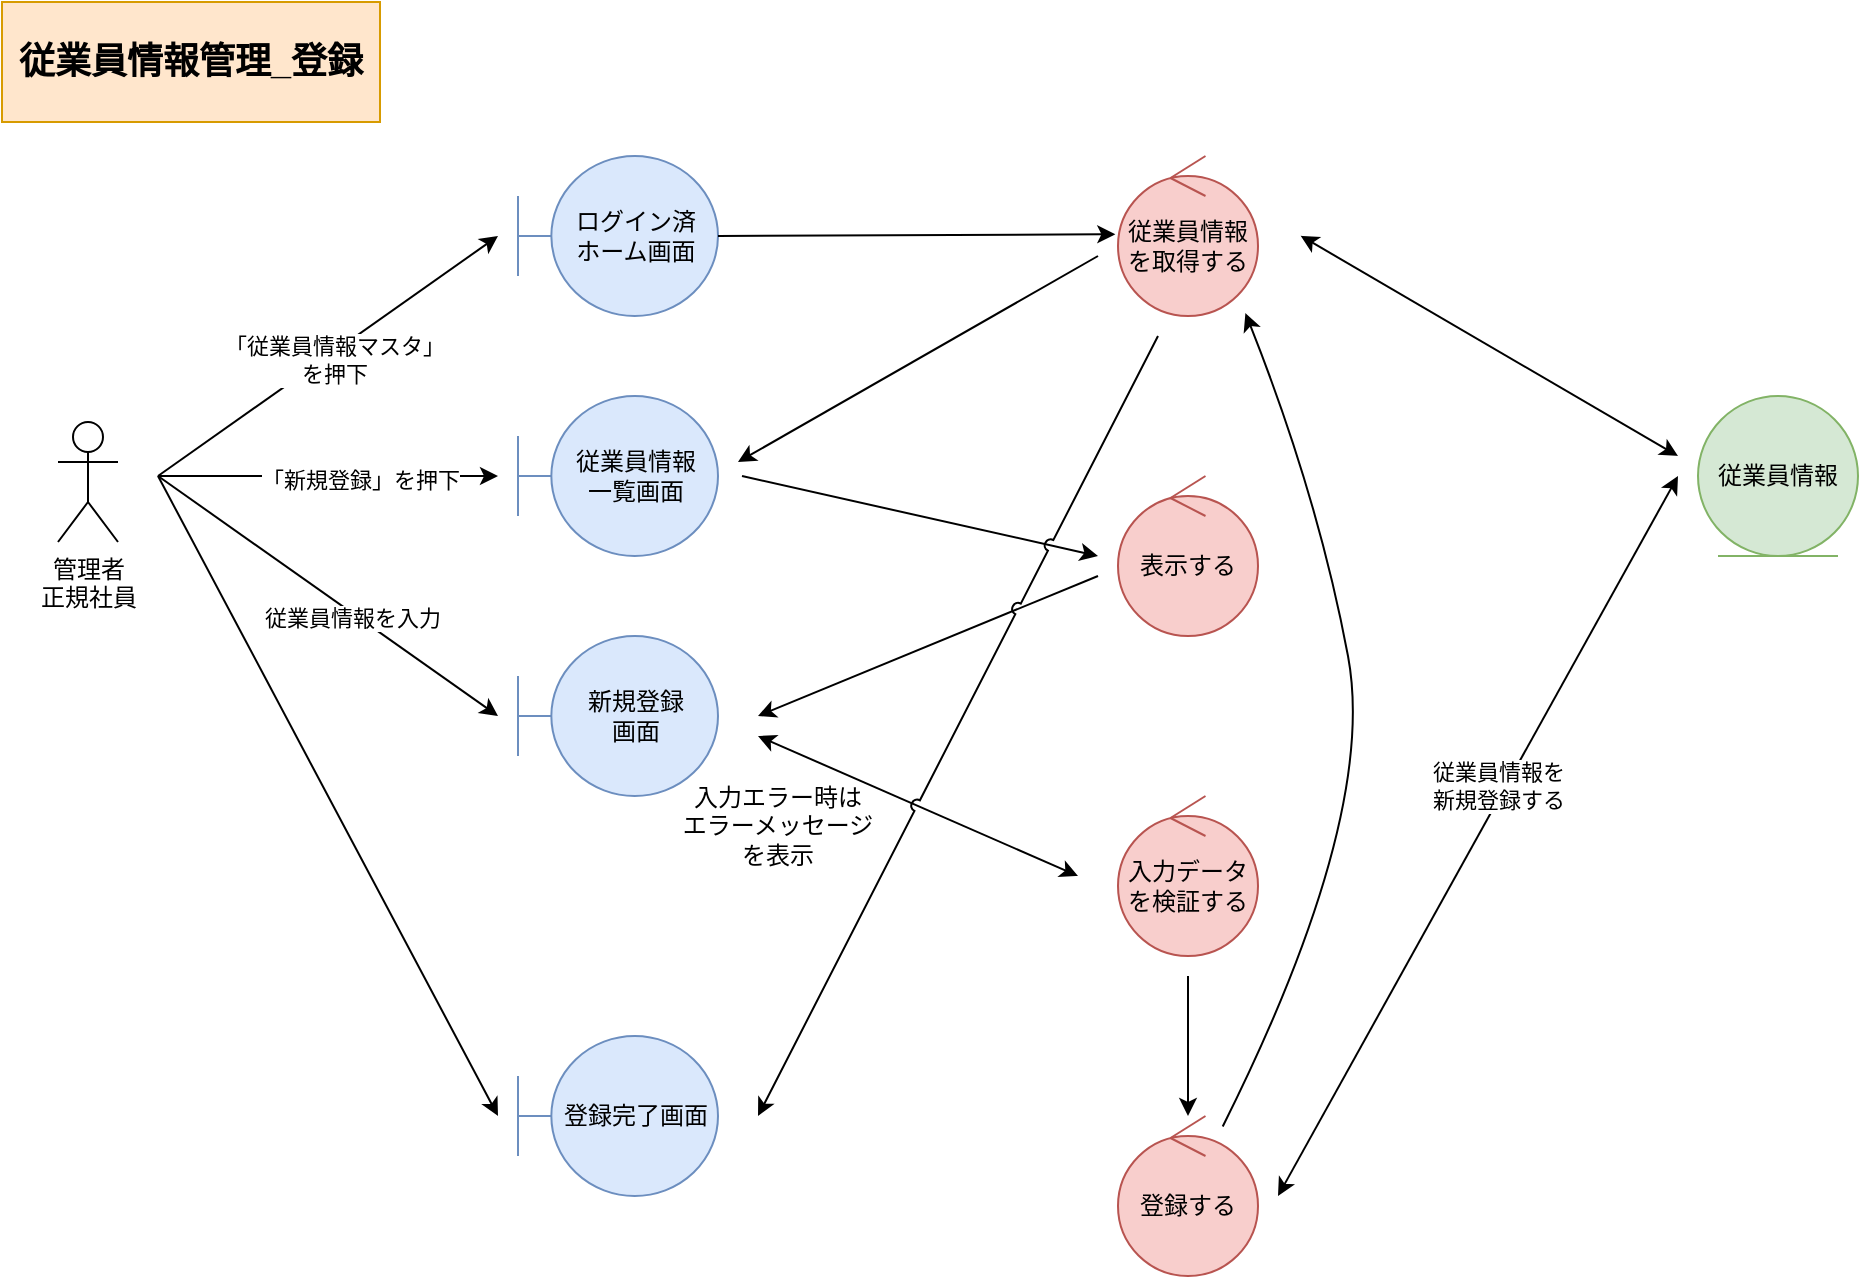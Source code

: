 <mxfile version="15.6.3" type="embed" pages="5">
    <diagram id="Hv5B-8PwK2G4hIcCYNjr" name="*従業員情報管理_登録">
        <mxGraphModel dx="1751" dy="1014" grid="0" gridSize="10" guides="1" tooltips="1" connect="1" arrows="1" fold="1" page="0" pageScale="1" pageWidth="827" pageHeight="1169" math="0" shadow="0">
            <root>
                <mxCell id="0"/>
                <mxCell id="1" parent="0"/>
                <mxCell id="2" value="ログイン済&lt;br&gt;ホーム画面" style="shape=umlBoundary;whiteSpace=wrap;html=1;fillColor=#dae8fc;strokeColor=#6c8ebf;" parent="1" vertex="1">
                    <mxGeometry x="120" y="40" width="100" height="80" as="geometry"/>
                </mxCell>
                <mxCell id="3" value="従業員情報&lt;br&gt;一覧画面" style="shape=umlBoundary;whiteSpace=wrap;html=1;fillColor=#dae8fc;strokeColor=#6c8ebf;" parent="1" vertex="1">
                    <mxGeometry x="120" y="160" width="100" height="80" as="geometry"/>
                </mxCell>
                <mxCell id="4" value="従業員情報&lt;br&gt;を取得する" style="ellipse;shape=umlControl;whiteSpace=wrap;html=1;fillColor=#f8cecc;strokeColor=#b85450;" parent="1" vertex="1">
                    <mxGeometry x="420" y="40" width="70" height="80" as="geometry"/>
                </mxCell>
                <mxCell id="5" value="" style="endArrow=classic;html=1;rounded=0;exitX=1;exitY=0.5;exitDx=0;exitDy=0;exitPerimeter=0;entryX=-0.019;entryY=0.489;entryDx=0;entryDy=0;entryPerimeter=0;" parent="1" source="2" target="4" edge="1">
                    <mxGeometry width="50" height="50" relative="1" as="geometry">
                        <mxPoint x="240" y="80" as="sourcePoint"/>
                        <mxPoint x="400" y="80" as="targetPoint"/>
                    </mxGeometry>
                </mxCell>
                <mxCell id="7" value="管理者&lt;br&gt;正規社員" style="shape=umlActor;verticalLabelPosition=bottom;verticalAlign=top;html=1;" parent="1" vertex="1">
                    <mxGeometry x="-110" y="173" width="30" height="60" as="geometry"/>
                </mxCell>
                <mxCell id="8" value="新規登録&lt;br&gt;画面" style="shape=umlBoundary;whiteSpace=wrap;html=1;fillColor=#dae8fc;strokeColor=#6c8ebf;" parent="1" vertex="1">
                    <mxGeometry x="120" y="280" width="100" height="80" as="geometry"/>
                </mxCell>
                <mxCell id="9" value="従業員情報" style="ellipse;shape=umlEntity;whiteSpace=wrap;html=1;fillColor=#d5e8d4;strokeColor=#82b366;" parent="1" vertex="1">
                    <mxGeometry x="710" y="160" width="80" height="80" as="geometry"/>
                </mxCell>
                <mxCell id="10" value="" style="endArrow=classic;html=1;rounded=0;exitX=1;exitY=0.5;exitDx=0;exitDy=0;exitPerimeter=0;startArrow=classic;startFill=1;" parent="1" edge="1">
                    <mxGeometry width="50" height="50" relative="1" as="geometry">
                        <mxPoint x="511.33" y="79.88" as="sourcePoint"/>
                        <mxPoint x="700" y="190" as="targetPoint"/>
                    </mxGeometry>
                </mxCell>
                <mxCell id="11" value="" style="endArrow=none;html=1;rounded=0;startArrow=classic;startFill=1;endFill=0;" parent="1" edge="1">
                    <mxGeometry width="50" height="50" relative="1" as="geometry">
                        <mxPoint x="230" y="193" as="sourcePoint"/>
                        <mxPoint x="410" y="90" as="targetPoint"/>
                    </mxGeometry>
                </mxCell>
                <mxCell id="12" value="表示する" style="ellipse;shape=umlControl;whiteSpace=wrap;html=1;fillColor=#f8cecc;strokeColor=#b85450;" parent="1" vertex="1">
                    <mxGeometry x="420" y="200" width="70" height="80" as="geometry"/>
                </mxCell>
                <mxCell id="13" value="" style="endArrow=none;html=1;rounded=0;startArrow=classic;startFill=1;endFill=0;" parent="1" edge="1">
                    <mxGeometry width="50" height="50" relative="1" as="geometry">
                        <mxPoint x="410" y="240" as="sourcePoint"/>
                        <mxPoint x="232" y="200" as="targetPoint"/>
                    </mxGeometry>
                </mxCell>
                <mxCell id="14" value="" style="endArrow=none;html=1;rounded=0;startArrow=classic;startFill=1;endFill=0;" parent="1" edge="1">
                    <mxGeometry width="50" height="50" relative="1" as="geometry">
                        <mxPoint x="240" y="320" as="sourcePoint"/>
                        <mxPoint x="410" y="250" as="targetPoint"/>
                    </mxGeometry>
                </mxCell>
                <mxCell id="15" value="入力データを検証する" style="ellipse;shape=umlControl;whiteSpace=wrap;html=1;fillColor=#f8cecc;strokeColor=#b85450;" parent="1" vertex="1">
                    <mxGeometry x="420" y="360" width="70" height="80" as="geometry"/>
                </mxCell>
                <mxCell id="16" value="" style="endArrow=classic;html=1;rounded=0;startArrow=classic;startFill=1;endFill=1;" parent="1" edge="1">
                    <mxGeometry width="50" height="50" relative="1" as="geometry">
                        <mxPoint x="400" y="400" as="sourcePoint"/>
                        <mxPoint x="240" y="330" as="targetPoint"/>
                    </mxGeometry>
                </mxCell>
                <mxCell id="17" value="登録する" style="ellipse;shape=umlControl;whiteSpace=wrap;html=1;fillColor=#f8cecc;strokeColor=#b85450;" parent="1" vertex="1">
                    <mxGeometry x="420" y="520" width="70" height="80" as="geometry"/>
                </mxCell>
                <mxCell id="18" value="" style="endArrow=none;html=1;rounded=0;startArrow=classic;startFill=1;endFill=0;" parent="1" source="17" edge="1">
                    <mxGeometry width="50" height="50" relative="1" as="geometry">
                        <mxPoint x="410" y="410" as="sourcePoint"/>
                        <mxPoint x="455" y="450" as="targetPoint"/>
                    </mxGeometry>
                </mxCell>
                <mxCell id="19" value="" style="endArrow=classic;html=1;rounded=0;startArrow=classic;startFill=1;endFill=1;" parent="1" edge="1">
                    <mxGeometry width="50" height="50" relative="1" as="geometry">
                        <mxPoint x="700" y="200" as="sourcePoint"/>
                        <mxPoint x="500" y="560" as="targetPoint"/>
                    </mxGeometry>
                </mxCell>
                <mxCell id="gHbTxZYjRix86hwpBTfX-34" value="従業員情報を&lt;br&gt;新規登録する" style="edgeLabel;html=1;align=center;verticalAlign=middle;resizable=0;points=[];" vertex="1" connectable="0" parent="19">
                    <mxGeometry x="0.091" y="4" relative="1" as="geometry">
                        <mxPoint x="15" y="-43" as="offset"/>
                    </mxGeometry>
                </mxCell>
                <mxCell id="22" value="入力エラー時は&lt;br&gt;エラーメッセージ&lt;br&gt;を表示" style="text;html=1;strokeColor=none;fillColor=none;align=center;verticalAlign=middle;whiteSpace=wrap;rounded=0;" parent="1" vertex="1">
                    <mxGeometry x="170" y="360" width="160" height="30" as="geometry"/>
                </mxCell>
                <mxCell id="23" value="登録完了画面" style="shape=umlBoundary;whiteSpace=wrap;html=1;fillColor=#dae8fc;strokeColor=#6c8ebf;" parent="1" vertex="1">
                    <mxGeometry x="120" y="480" width="100" height="80" as="geometry"/>
                </mxCell>
                <mxCell id="24" value="" style="endArrow=none;html=1;rounded=0;startArrow=classic;startFill=1;endFill=0;jumpStyle=arc;" parent="1" edge="1">
                    <mxGeometry width="50" height="50" relative="1" as="geometry">
                        <mxPoint x="240" y="520" as="sourcePoint"/>
                        <mxPoint x="440" y="130" as="targetPoint"/>
                    </mxGeometry>
                </mxCell>
                <mxCell id="25" value="" style="endArrow=classic;html=1;rounded=0;" parent="1" edge="1">
                    <mxGeometry width="50" height="50" relative="1" as="geometry">
                        <mxPoint x="-60" y="200" as="sourcePoint"/>
                        <mxPoint x="110" y="80" as="targetPoint"/>
                    </mxGeometry>
                </mxCell>
                <mxCell id="30" value="「従業員情報マスタ」&lt;br&gt;を押下" style="edgeLabel;html=1;align=center;verticalAlign=middle;resizable=0;points=[];" vertex="1" connectable="0" parent="25">
                    <mxGeometry x="-0.222" relative="1" as="geometry">
                        <mxPoint x="22" y="-12" as="offset"/>
                    </mxGeometry>
                </mxCell>
                <mxCell id="26" value="" style="endArrow=classic;html=1;rounded=0;" parent="1" edge="1">
                    <mxGeometry width="50" height="50" relative="1" as="geometry">
                        <mxPoint x="-60" y="200" as="sourcePoint"/>
                        <mxPoint x="110" y="200" as="targetPoint"/>
                    </mxGeometry>
                </mxCell>
                <mxCell id="32" value="「新規登録」を押下" style="edgeLabel;html=1;align=center;verticalAlign=middle;resizable=0;points=[];" vertex="1" connectable="0" parent="26">
                    <mxGeometry x="0.19" y="-2" relative="1" as="geometry">
                        <mxPoint as="offset"/>
                    </mxGeometry>
                </mxCell>
                <mxCell id="27" value="" style="endArrow=classic;html=1;rounded=0;" parent="1" edge="1">
                    <mxGeometry width="50" height="50" relative="1" as="geometry">
                        <mxPoint x="-60" y="200" as="sourcePoint"/>
                        <mxPoint x="110" y="320" as="targetPoint"/>
                    </mxGeometry>
                </mxCell>
                <mxCell id="33" value="従業員情報を入力" style="edgeLabel;html=1;align=center;verticalAlign=middle;resizable=0;points=[];" vertex="1" connectable="0" parent="27">
                    <mxGeometry x="0.151" y="-2" relative="1" as="geometry">
                        <mxPoint as="offset"/>
                    </mxGeometry>
                </mxCell>
                <mxCell id="28" value="" style="endArrow=classic;html=1;rounded=0;" parent="1" edge="1">
                    <mxGeometry width="50" height="50" relative="1" as="geometry">
                        <mxPoint x="-60" y="200" as="sourcePoint"/>
                        <mxPoint x="110" y="520" as="targetPoint"/>
                    </mxGeometry>
                </mxCell>
                <mxCell id="29" value="従業員情報管理_登録" style="rounded=0;whiteSpace=wrap;html=1;fillColor=#ffe6cc;strokeColor=#d79b00;fontStyle=1;fontSize=18;" parent="1" vertex="1">
                    <mxGeometry x="-138" y="-37" width="189" height="60" as="geometry"/>
                </mxCell>
                <mxCell id="34" value="" style="curved=1;endArrow=classic;html=1;rounded=0;entryX=0.91;entryY=0.982;entryDx=0;entryDy=0;entryPerimeter=0;" edge="1" parent="1" source="17" target="4">
                    <mxGeometry width="50" height="50" relative="1" as="geometry">
                        <mxPoint x="140" y="330" as="sourcePoint"/>
                        <mxPoint x="190" y="280" as="targetPoint"/>
                        <Array as="points">
                            <mxPoint x="550" y="370"/>
                            <mxPoint x="520" y="210"/>
                        </Array>
                    </mxGeometry>
                </mxCell>
            </root>
        </mxGraphModel>
    </diagram>
    <diagram id="1LEc2-5TT9iGUVNX-sWB" name="*従業員情報管理_参照">
        <mxGraphModel dx="1513" dy="906" grid="0" gridSize="10" guides="1" tooltips="1" connect="1" arrows="1" fold="1" page="0" pageScale="1" pageWidth="827" pageHeight="1169" math="0" shadow="0">
            <root>
                <mxCell id="teE-KG6T1Xzd7_iqs4cO-0"/>
                <mxCell id="teE-KG6T1Xzd7_iqs4cO-1" parent="teE-KG6T1Xzd7_iqs4cO-0"/>
                <mxCell id="teE-KG6T1Xzd7_iqs4cO-3" value="ログイン済&lt;br&gt;ホーム画面" style="shape=umlBoundary;whiteSpace=wrap;html=1;fillColor=#dae8fc;strokeColor=#6c8ebf;" parent="teE-KG6T1Xzd7_iqs4cO-1" vertex="1">
                    <mxGeometry x="120" y="40" width="100" height="80" as="geometry"/>
                </mxCell>
                <mxCell id="teE-KG6T1Xzd7_iqs4cO-4" value="従業員情報&lt;br&gt;一覧画面" style="shape=umlBoundary;whiteSpace=wrap;html=1;fillColor=#dae8fc;strokeColor=#6c8ebf;" parent="teE-KG6T1Xzd7_iqs4cO-1" vertex="1">
                    <mxGeometry x="120" y="160" width="100" height="80" as="geometry"/>
                </mxCell>
                <mxCell id="teE-KG6T1Xzd7_iqs4cO-5" value="従業員情報&lt;br&gt;を取得する" style="ellipse;shape=umlControl;whiteSpace=wrap;html=1;fillColor=#f8cecc;strokeColor=#b85450;" parent="teE-KG6T1Xzd7_iqs4cO-1" vertex="1">
                    <mxGeometry x="420" y="40" width="70" height="80" as="geometry"/>
                </mxCell>
                <mxCell id="teE-KG6T1Xzd7_iqs4cO-6" value="従業員情報" style="ellipse;shape=umlEntity;whiteSpace=wrap;html=1;fillColor=#d5e8d4;strokeColor=#82b366;" parent="teE-KG6T1Xzd7_iqs4cO-1" vertex="1">
                    <mxGeometry x="640" y="120" width="80" height="80" as="geometry"/>
                </mxCell>
                <mxCell id="teE-KG6T1Xzd7_iqs4cO-7" value="表示する" style="ellipse;shape=umlControl;whiteSpace=wrap;html=1;fillColor=#f8cecc;strokeColor=#b85450;" parent="teE-KG6T1Xzd7_iqs4cO-1" vertex="1">
                    <mxGeometry x="420" y="210" width="70" height="80" as="geometry"/>
                </mxCell>
                <mxCell id="teE-KG6T1Xzd7_iqs4cO-8" value="詳細画面" style="shape=umlBoundary;whiteSpace=wrap;html=1;fillColor=#dae8fc;strokeColor=#6c8ebf;" parent="teE-KG6T1Xzd7_iqs4cO-1" vertex="1">
                    <mxGeometry x="120" y="280" width="100" height="80" as="geometry"/>
                </mxCell>
                <mxCell id="teE-KG6T1Xzd7_iqs4cO-9" value="" style="endArrow=classic;html=1;rounded=0;exitX=1;exitY=0.5;exitDx=0;exitDy=0;exitPerimeter=0;entryX=-0.019;entryY=0.489;entryDx=0;entryDy=0;entryPerimeter=0;" parent="teE-KG6T1Xzd7_iqs4cO-1" source="teE-KG6T1Xzd7_iqs4cO-3" target="teE-KG6T1Xzd7_iqs4cO-5" edge="1">
                    <mxGeometry width="50" height="50" relative="1" as="geometry">
                        <mxPoint x="240" y="80" as="sourcePoint"/>
                        <mxPoint x="400" y="80" as="targetPoint"/>
                    </mxGeometry>
                </mxCell>
                <mxCell id="teE-KG6T1Xzd7_iqs4cO-11" value="" style="endArrow=classic;html=1;rounded=0;" parent="teE-KG6T1Xzd7_iqs4cO-1" edge="1">
                    <mxGeometry width="50" height="50" relative="1" as="geometry">
                        <mxPoint x="410" y="90" as="sourcePoint"/>
                        <mxPoint x="240" y="200" as="targetPoint"/>
                    </mxGeometry>
                </mxCell>
                <mxCell id="teE-KG6T1Xzd7_iqs4cO-12" value="" style="endArrow=classic;html=1;rounded=0;" parent="teE-KG6T1Xzd7_iqs4cO-1" edge="1">
                    <mxGeometry width="50" height="50" relative="1" as="geometry">
                        <mxPoint x="240" y="210" as="sourcePoint"/>
                        <mxPoint x="410" y="260" as="targetPoint"/>
                    </mxGeometry>
                </mxCell>
                <mxCell id="teE-KG6T1Xzd7_iqs4cO-13" value="" style="endArrow=classic;html=1;rounded=0;" parent="teE-KG6T1Xzd7_iqs4cO-1" edge="1">
                    <mxGeometry width="50" height="50" relative="1" as="geometry">
                        <mxPoint x="400" y="270" as="sourcePoint"/>
                        <mxPoint x="240" y="320" as="targetPoint"/>
                    </mxGeometry>
                </mxCell>
                <mxCell id="teE-KG6T1Xzd7_iqs4cO-14" value="" style="endArrow=classic;html=1;rounded=0;startArrow=classic;startFill=1;" parent="teE-KG6T1Xzd7_iqs4cO-1" edge="1">
                    <mxGeometry width="50" height="50" relative="1" as="geometry">
                        <mxPoint x="500" y="80" as="sourcePoint"/>
                        <mxPoint x="630" y="150" as="targetPoint"/>
                    </mxGeometry>
                </mxCell>
                <mxCell id="GUXRypuZOEhrL2tdMeo5-0" value="従業員情報管理_参照" style="rounded=0;whiteSpace=wrap;html=1;fillColor=#ffe6cc;strokeColor=#d79b00;fontStyle=1;fontSize=18;" parent="teE-KG6T1Xzd7_iqs4cO-1" vertex="1">
                    <mxGeometry x="-138" y="-37" width="189" height="60" as="geometry"/>
                </mxCell>
                <mxCell id="yc1Dgl9wyBoy2emGXdmd-0" value="管理者&lt;br&gt;正規社員" style="shape=umlActor;verticalLabelPosition=bottom;verticalAlign=top;html=1;" vertex="1" parent="teE-KG6T1Xzd7_iqs4cO-1">
                    <mxGeometry x="-110" y="173" width="30" height="60" as="geometry"/>
                </mxCell>
                <mxCell id="yc1Dgl9wyBoy2emGXdmd-1" value="" style="endArrow=classic;html=1;rounded=0;" edge="1" parent="teE-KG6T1Xzd7_iqs4cO-1">
                    <mxGeometry width="50" height="50" relative="1" as="geometry">
                        <mxPoint x="-60" y="200" as="sourcePoint"/>
                        <mxPoint x="110" y="80" as="targetPoint"/>
                    </mxGeometry>
                </mxCell>
                <mxCell id="yc1Dgl9wyBoy2emGXdmd-2" value="「従業員情報マスタ」&lt;br&gt;を押下" style="edgeLabel;html=1;align=center;verticalAlign=middle;resizable=0;points=[];" vertex="1" connectable="0" parent="yc1Dgl9wyBoy2emGXdmd-1">
                    <mxGeometry x="-0.222" relative="1" as="geometry">
                        <mxPoint x="17" y="-13" as="offset"/>
                    </mxGeometry>
                </mxCell>
                <mxCell id="yc1Dgl9wyBoy2emGXdmd-3" value="" style="endArrow=classic;html=1;rounded=0;" edge="1" parent="teE-KG6T1Xzd7_iqs4cO-1">
                    <mxGeometry width="50" height="50" relative="1" as="geometry">
                        <mxPoint x="-60" y="200" as="sourcePoint"/>
                        <mxPoint x="110" y="200" as="targetPoint"/>
                    </mxGeometry>
                </mxCell>
                <mxCell id="yc1Dgl9wyBoy2emGXdmd-4" value="従業員を選択" style="edgeLabel;html=1;align=center;verticalAlign=middle;resizable=0;points=[];" vertex="1" connectable="0" parent="yc1Dgl9wyBoy2emGXdmd-3">
                    <mxGeometry x="0.19" y="-2" relative="1" as="geometry">
                        <mxPoint as="offset"/>
                    </mxGeometry>
                </mxCell>
                <mxCell id="yc1Dgl9wyBoy2emGXdmd-5" value="" style="endArrow=classic;html=1;rounded=0;" edge="1" parent="teE-KG6T1Xzd7_iqs4cO-1">
                    <mxGeometry width="50" height="50" relative="1" as="geometry">
                        <mxPoint x="-60" y="200" as="sourcePoint"/>
                        <mxPoint x="110" y="320" as="targetPoint"/>
                    </mxGeometry>
                </mxCell>
            </root>
        </mxGraphModel>
    </diagram>
    <diagram id="OLmLsMBLRtIgLy6cQK2p" name="*従業員情報管理_編集">
        <mxGraphModel dx="1977" dy="1117" grid="0" gridSize="10" guides="1" tooltips="1" connect="1" arrows="1" fold="1" page="0" pageScale="1" pageWidth="827" pageHeight="1169" math="0" shadow="0">
            <root>
                <mxCell id="M7JWOXm7xKOBKCvq_NVv-0"/>
                <mxCell id="M7JWOXm7xKOBKCvq_NVv-1" parent="M7JWOXm7xKOBKCvq_NVv-0"/>
                <mxCell id="M7JWOXm7xKOBKCvq_NVv-3" value="ログイン済&lt;br&gt;ホーム画面" style="shape=umlBoundary;whiteSpace=wrap;html=1;fillColor=#dae8fc;strokeColor=#6c8ebf;" parent="M7JWOXm7xKOBKCvq_NVv-1" vertex="1">
                    <mxGeometry x="120" y="40" width="100" height="80" as="geometry"/>
                </mxCell>
                <mxCell id="M7JWOXm7xKOBKCvq_NVv-4" value="従業員情報&lt;br&gt;一覧画面" style="shape=umlBoundary;whiteSpace=wrap;html=1;fillColor=#dae8fc;strokeColor=#6c8ebf;" parent="M7JWOXm7xKOBKCvq_NVv-1" vertex="1">
                    <mxGeometry x="120" y="160" width="100" height="80" as="geometry"/>
                </mxCell>
                <mxCell id="M7JWOXm7xKOBKCvq_NVv-5" value="従業員情報&lt;br&gt;を取得する" style="ellipse;shape=umlControl;whiteSpace=wrap;html=1;fillColor=#f8cecc;strokeColor=#b85450;" parent="M7JWOXm7xKOBKCvq_NVv-1" vertex="1">
                    <mxGeometry x="420" y="40" width="70" height="80" as="geometry"/>
                </mxCell>
                <mxCell id="M7JWOXm7xKOBKCvq_NVv-6" value="従業員情報" style="ellipse;shape=umlEntity;whiteSpace=wrap;html=1;fillColor=#d5e8d4;strokeColor=#82b366;" parent="M7JWOXm7xKOBKCvq_NVv-1" vertex="1">
                    <mxGeometry x="640" y="120" width="80" height="80" as="geometry"/>
                </mxCell>
                <mxCell id="M7JWOXm7xKOBKCvq_NVv-7" value="表示する" style="ellipse;shape=umlControl;whiteSpace=wrap;html=1;fillColor=#f8cecc;strokeColor=#b85450;" parent="M7JWOXm7xKOBKCvq_NVv-1" vertex="1">
                    <mxGeometry x="420" y="160" width="70" height="80" as="geometry"/>
                </mxCell>
                <mxCell id="M7JWOXm7xKOBKCvq_NVv-8" value="詳細画面" style="shape=umlBoundary;whiteSpace=wrap;html=1;fillColor=#dae8fc;strokeColor=#6c8ebf;" parent="M7JWOXm7xKOBKCvq_NVv-1" vertex="1">
                    <mxGeometry x="120" y="280" width="100" height="80" as="geometry"/>
                </mxCell>
                <mxCell id="M7JWOXm7xKOBKCvq_NVv-9" value="" style="endArrow=classic;html=1;rounded=0;exitX=1;exitY=0.5;exitDx=0;exitDy=0;exitPerimeter=0;entryX=-0.019;entryY=0.489;entryDx=0;entryDy=0;entryPerimeter=0;" parent="M7JWOXm7xKOBKCvq_NVv-1" source="M7JWOXm7xKOBKCvq_NVv-3" target="M7JWOXm7xKOBKCvq_NVv-5" edge="1">
                    <mxGeometry width="50" height="50" relative="1" as="geometry">
                        <mxPoint x="240" y="80" as="sourcePoint"/>
                        <mxPoint x="400" y="80" as="targetPoint"/>
                    </mxGeometry>
                </mxCell>
                <mxCell id="M7JWOXm7xKOBKCvq_NVv-11" value="" style="endArrow=classic;html=1;rounded=0;" parent="M7JWOXm7xKOBKCvq_NVv-1" edge="1">
                    <mxGeometry width="50" height="50" relative="1" as="geometry">
                        <mxPoint x="410" y="90" as="sourcePoint"/>
                        <mxPoint x="240" y="190" as="targetPoint"/>
                    </mxGeometry>
                </mxCell>
                <mxCell id="M7JWOXm7xKOBKCvq_NVv-12" value="" style="endArrow=classic;html=1;rounded=0;" parent="M7JWOXm7xKOBKCvq_NVv-1" edge="1">
                    <mxGeometry width="50" height="50" relative="1" as="geometry">
                        <mxPoint x="240" y="200" as="sourcePoint"/>
                        <mxPoint x="410" y="200" as="targetPoint"/>
                    </mxGeometry>
                </mxCell>
                <mxCell id="M7JWOXm7xKOBKCvq_NVv-13" value="" style="endArrow=classic;html=1;rounded=0;startArrow=classic;startFill=1;" parent="M7JWOXm7xKOBKCvq_NVv-1" edge="1">
                    <mxGeometry width="50" height="50" relative="1" as="geometry">
                        <mxPoint x="410" y="210" as="sourcePoint"/>
                        <mxPoint x="240" y="320" as="targetPoint"/>
                    </mxGeometry>
                </mxCell>
                <mxCell id="M7JWOXm7xKOBKCvq_NVv-14" value="" style="endArrow=classic;html=1;rounded=0;startArrow=classic;startFill=1;" parent="M7JWOXm7xKOBKCvq_NVv-1" edge="1">
                    <mxGeometry width="50" height="50" relative="1" as="geometry">
                        <mxPoint x="500" y="80" as="sourcePoint"/>
                        <mxPoint x="630" y="160" as="targetPoint"/>
                    </mxGeometry>
                </mxCell>
                <mxCell id="M7JWOXm7xKOBKCvq_NVv-15" value="編集画面" style="shape=umlBoundary;whiteSpace=wrap;html=1;fillColor=#dae8fc;strokeColor=#6c8ebf;" parent="M7JWOXm7xKOBKCvq_NVv-1" vertex="1">
                    <mxGeometry x="120" y="400" width="100" height="80" as="geometry"/>
                </mxCell>
                <mxCell id="M7JWOXm7xKOBKCvq_NVv-16" value="" style="endArrow=classic;html=1;rounded=0;" parent="M7JWOXm7xKOBKCvq_NVv-1" edge="1">
                    <mxGeometry width="50" height="50" relative="1" as="geometry">
                        <mxPoint x="410" y="220" as="sourcePoint"/>
                        <mxPoint x="240" y="430" as="targetPoint"/>
                    </mxGeometry>
                </mxCell>
                <mxCell id="M7JWOXm7xKOBKCvq_NVv-17" value="入力データ検証" style="ellipse;shape=umlControl;whiteSpace=wrap;html=1;fillColor=#f8cecc;strokeColor=#b85450;" parent="M7JWOXm7xKOBKCvq_NVv-1" vertex="1">
                    <mxGeometry x="420" y="400" width="70" height="80" as="geometry"/>
                </mxCell>
                <mxCell id="M7JWOXm7xKOBKCvq_NVv-18" value="" style="endArrow=classic;html=1;rounded=0;startArrow=classic;startFill=1;" parent="M7JWOXm7xKOBKCvq_NVv-1" edge="1">
                    <mxGeometry width="50" height="50" relative="1" as="geometry">
                        <mxPoint x="240" y="440" as="sourcePoint"/>
                        <mxPoint x="410" y="440" as="targetPoint"/>
                    </mxGeometry>
                </mxCell>
                <mxCell id="3eAqccCFtA6U_8-MhlXx-1" value="入力エラー時は&lt;br&gt;エラーメッセージを表示" style="edgeLabel;html=1;align=center;verticalAlign=middle;resizable=0;points=[];" vertex="1" connectable="0" parent="M7JWOXm7xKOBKCvq_NVv-18">
                    <mxGeometry x="-0.183" relative="1" as="geometry">
                        <mxPoint x="21" as="offset"/>
                    </mxGeometry>
                </mxCell>
                <mxCell id="M7JWOXm7xKOBKCvq_NVv-19" value="更新する" style="ellipse;shape=umlControl;whiteSpace=wrap;html=1;fillColor=#f8cecc;strokeColor=#b85450;" parent="M7JWOXm7xKOBKCvq_NVv-1" vertex="1">
                    <mxGeometry x="420" y="280" width="70" height="80" as="geometry"/>
                </mxCell>
                <mxCell id="M7JWOXm7xKOBKCvq_NVv-20" value="" style="endArrow=classic;html=1;rounded=0;" parent="M7JWOXm7xKOBKCvq_NVv-1" edge="1" source="M7JWOXm7xKOBKCvq_NVv-17">
                    <mxGeometry width="50" height="50" relative="1" as="geometry">
                        <mxPoint x="455" y="390" as="sourcePoint"/>
                        <mxPoint x="455" y="370" as="targetPoint"/>
                    </mxGeometry>
                </mxCell>
                <mxCell id="M7JWOXm7xKOBKCvq_NVv-21" value="" style="endArrow=classic;html=1;rounded=0;startArrow=classic;startFill=1;" parent="M7JWOXm7xKOBKCvq_NVv-1" edge="1">
                    <mxGeometry width="50" height="50" relative="1" as="geometry">
                        <mxPoint x="500" y="320" as="sourcePoint"/>
                        <mxPoint x="630" y="170" as="targetPoint"/>
                    </mxGeometry>
                </mxCell>
                <mxCell id="oPCkh6VTPUrtZ9OKTkWk-0" value="従業員情報を&lt;br&gt;更新する" style="edgeLabel;html=1;align=center;verticalAlign=middle;resizable=0;points=[];" vertex="1" connectable="0" parent="M7JWOXm7xKOBKCvq_NVv-21">
                    <mxGeometry x="0.172" y="1" relative="1" as="geometry">
                        <mxPoint y="9" as="offset"/>
                    </mxGeometry>
                </mxCell>
                <mxCell id="RmUKCtQS75bO6TPGUb9W-0" value="従業員情報管理_編集" style="rounded=0;whiteSpace=wrap;html=1;fillColor=#ffe6cc;strokeColor=#d79b00;fontStyle=1;fontSize=18;" parent="M7JWOXm7xKOBKCvq_NVv-1" vertex="1">
                    <mxGeometry x="-138" y="-37" width="189" height="60" as="geometry"/>
                </mxCell>
                <mxCell id="Q3QKWWCa-f-8Z-aexDkw-0" value="管理者&lt;br&gt;正規社員" style="shape=umlActor;verticalLabelPosition=bottom;verticalAlign=top;html=1;" vertex="1" parent="M7JWOXm7xKOBKCvq_NVv-1">
                    <mxGeometry x="-110" y="173" width="30" height="60" as="geometry"/>
                </mxCell>
                <mxCell id="Q3QKWWCa-f-8Z-aexDkw-1" value="" style="endArrow=classic;html=1;rounded=0;" edge="1" parent="M7JWOXm7xKOBKCvq_NVv-1">
                    <mxGeometry width="50" height="50" relative="1" as="geometry">
                        <mxPoint x="-60" y="200" as="sourcePoint"/>
                        <mxPoint x="110" y="80" as="targetPoint"/>
                    </mxGeometry>
                </mxCell>
                <mxCell id="Q3QKWWCa-f-8Z-aexDkw-2" value="「従業員情報マスタ」&lt;br&gt;を押下" style="edgeLabel;html=1;align=center;verticalAlign=middle;resizable=0;points=[];" vertex="1" connectable="0" parent="Q3QKWWCa-f-8Z-aexDkw-1">
                    <mxGeometry x="-0.222" relative="1" as="geometry">
                        <mxPoint x="24" y="-13" as="offset"/>
                    </mxGeometry>
                </mxCell>
                <mxCell id="Q3QKWWCa-f-8Z-aexDkw-3" value="" style="endArrow=classic;html=1;rounded=0;" edge="1" parent="M7JWOXm7xKOBKCvq_NVv-1">
                    <mxGeometry width="50" height="50" relative="1" as="geometry">
                        <mxPoint x="-60" y="200" as="sourcePoint"/>
                        <mxPoint x="110" y="200" as="targetPoint"/>
                    </mxGeometry>
                </mxCell>
                <mxCell id="Q3QKWWCa-f-8Z-aexDkw-4" value="従業員を選択" style="edgeLabel;html=1;align=center;verticalAlign=middle;resizable=0;points=[];" vertex="1" connectable="0" parent="Q3QKWWCa-f-8Z-aexDkw-3">
                    <mxGeometry x="0.19" y="-2" relative="1" as="geometry">
                        <mxPoint as="offset"/>
                    </mxGeometry>
                </mxCell>
                <mxCell id="Q3QKWWCa-f-8Z-aexDkw-5" value="" style="endArrow=classic;html=1;rounded=0;" edge="1" parent="M7JWOXm7xKOBKCvq_NVv-1">
                    <mxGeometry width="50" height="50" relative="1" as="geometry">
                        <mxPoint x="-60" y="200" as="sourcePoint"/>
                        <mxPoint x="110" y="320" as="targetPoint"/>
                    </mxGeometry>
                </mxCell>
                <mxCell id="VSu1B_-EwK-Grr8kOihJ-1" value="「編集」を押下" style="edgeLabel;html=1;align=center;verticalAlign=middle;resizable=0;points=[];" vertex="1" connectable="0" parent="Q3QKWWCa-f-8Z-aexDkw-5">
                    <mxGeometry x="-0.177" y="1" relative="1" as="geometry">
                        <mxPoint x="19" y="11" as="offset"/>
                    </mxGeometry>
                </mxCell>
                <mxCell id="Q3QKWWCa-f-8Z-aexDkw-6" value="" style="endArrow=classic;html=1;rounded=0;" edge="1" parent="M7JWOXm7xKOBKCvq_NVv-1">
                    <mxGeometry width="50" height="50" relative="1" as="geometry">
                        <mxPoint x="-60" y="200" as="sourcePoint"/>
                        <mxPoint x="110" y="440" as="targetPoint"/>
                    </mxGeometry>
                </mxCell>
                <mxCell id="3eAqccCFtA6U_8-MhlXx-0" value="従業員情報を入力し&lt;br&gt;「更新」を押下" style="edgeLabel;html=1;align=center;verticalAlign=middle;resizable=0;points=[];" vertex="1" connectable="0" parent="Q3QKWWCa-f-8Z-aexDkw-6">
                    <mxGeometry x="0.134" y="-1" relative="1" as="geometry">
                        <mxPoint as="offset"/>
                    </mxGeometry>
                </mxCell>
                <mxCell id="UP6xXsqPWXZBEHb_gk7--0" value="" style="curved=1;endArrow=classic;html=1;rounded=0;" edge="1" parent="M7JWOXm7xKOBKCvq_NVv-1">
                    <mxGeometry width="50" height="50" relative="1" as="geometry">
                        <mxPoint x="500" y="300" as="sourcePoint"/>
                        <mxPoint x="500" y="100" as="targetPoint"/>
                        <Array as="points">
                            <mxPoint x="580" y="180"/>
                        </Array>
                    </mxGeometry>
                </mxCell>
            </root>
        </mxGraphModel>
    </diagram>
    <diagram id="Nx75vGViFoE-MNcZE8Wq" name="*従業員情報管理_削除">
        <mxGraphModel dx="1346" dy="830" grid="0" gridSize="10" guides="1" tooltips="1" connect="1" arrows="1" fold="1" page="0" pageScale="1" pageWidth="827" pageHeight="1169" math="0" shadow="0">
            <root>
                <mxCell id="oS5wxg1Q6HXezZ8grsT4-0"/>
                <mxCell id="oS5wxg1Q6HXezZ8grsT4-1" parent="oS5wxg1Q6HXezZ8grsT4-0"/>
                <mxCell id="oS5wxg1Q6HXezZ8grsT4-3" value="ログイン済&lt;br&gt;ホーム画面" style="shape=umlBoundary;whiteSpace=wrap;html=1;fillColor=#dae8fc;strokeColor=#6c8ebf;" parent="oS5wxg1Q6HXezZ8grsT4-1" vertex="1">
                    <mxGeometry x="120" y="40" width="100" height="80" as="geometry"/>
                </mxCell>
                <mxCell id="oS5wxg1Q6HXezZ8grsT4-4" value="従業員情報&lt;br&gt;一覧画面" style="shape=umlBoundary;whiteSpace=wrap;html=1;fillColor=#dae8fc;strokeColor=#6c8ebf;" parent="oS5wxg1Q6HXezZ8grsT4-1" vertex="1">
                    <mxGeometry x="120" y="160" width="100" height="80" as="geometry"/>
                </mxCell>
                <mxCell id="oS5wxg1Q6HXezZ8grsT4-5" value="従業員情報&lt;br&gt;を取得する" style="ellipse;shape=umlControl;whiteSpace=wrap;html=1;fillColor=#f8cecc;strokeColor=#b85450;" parent="oS5wxg1Q6HXezZ8grsT4-1" vertex="1">
                    <mxGeometry x="420" y="40" width="70" height="80" as="geometry"/>
                </mxCell>
                <mxCell id="oS5wxg1Q6HXezZ8grsT4-6" value="従業員情報" style="ellipse;shape=umlEntity;whiteSpace=wrap;html=1;fillColor=#d5e8d4;strokeColor=#82b366;" parent="oS5wxg1Q6HXezZ8grsT4-1" vertex="1">
                    <mxGeometry x="640" y="120" width="80" height="80" as="geometry"/>
                </mxCell>
                <mxCell id="oS5wxg1Q6HXezZ8grsT4-7" value="表示する" style="ellipse;shape=umlControl;whiteSpace=wrap;html=1;fillColor=#f8cecc;strokeColor=#b85450;" parent="oS5wxg1Q6HXezZ8grsT4-1" vertex="1">
                    <mxGeometry x="420" y="210" width="70" height="80" as="geometry"/>
                </mxCell>
                <mxCell id="oS5wxg1Q6HXezZ8grsT4-8" value="詳細画面" style="shape=umlBoundary;whiteSpace=wrap;html=1;fillColor=#dae8fc;strokeColor=#6c8ebf;" parent="oS5wxg1Q6HXezZ8grsT4-1" vertex="1">
                    <mxGeometry x="120" y="280" width="100" height="80" as="geometry"/>
                </mxCell>
                <mxCell id="oS5wxg1Q6HXezZ8grsT4-9" value="" style="endArrow=classic;html=1;rounded=0;exitX=1;exitY=0.5;exitDx=0;exitDy=0;exitPerimeter=0;entryX=-0.019;entryY=0.489;entryDx=0;entryDy=0;entryPerimeter=0;" parent="oS5wxg1Q6HXezZ8grsT4-1" source="oS5wxg1Q6HXezZ8grsT4-3" target="oS5wxg1Q6HXezZ8grsT4-5" edge="1">
                    <mxGeometry width="50" height="50" relative="1" as="geometry">
                        <mxPoint x="240" y="80" as="sourcePoint"/>
                        <mxPoint x="400" y="80" as="targetPoint"/>
                    </mxGeometry>
                </mxCell>
                <mxCell id="oS5wxg1Q6HXezZ8grsT4-11" value="" style="endArrow=classic;html=1;rounded=0;" parent="oS5wxg1Q6HXezZ8grsT4-1" edge="1">
                    <mxGeometry width="50" height="50" relative="1" as="geometry">
                        <mxPoint x="410" y="90" as="sourcePoint"/>
                        <mxPoint x="240" y="200.0" as="targetPoint"/>
                    </mxGeometry>
                </mxCell>
                <mxCell id="oS5wxg1Q6HXezZ8grsT4-12" value="" style="endArrow=classic;html=1;rounded=0;" parent="oS5wxg1Q6HXezZ8grsT4-1" edge="1">
                    <mxGeometry width="50" height="50" relative="1" as="geometry">
                        <mxPoint x="240" y="210.0" as="sourcePoint"/>
                        <mxPoint x="410" y="260.0" as="targetPoint"/>
                    </mxGeometry>
                </mxCell>
                <mxCell id="oS5wxg1Q6HXezZ8grsT4-13" value="" style="endArrow=classic;html=1;rounded=0;startArrow=classic;startFill=1;" parent="oS5wxg1Q6HXezZ8grsT4-1" edge="1">
                    <mxGeometry width="50" height="50" relative="1" as="geometry">
                        <mxPoint x="500" y="80" as="sourcePoint"/>
                        <mxPoint x="630" y="150" as="targetPoint"/>
                    </mxGeometry>
                </mxCell>
                <mxCell id="oS5wxg1Q6HXezZ8grsT4-14" value="削除する" style="ellipse;shape=umlControl;whiteSpace=wrap;html=1;fillColor=#f8cecc;strokeColor=#b85450;" parent="oS5wxg1Q6HXezZ8grsT4-1" vertex="1">
                    <mxGeometry x="420" y="360" width="70" height="80" as="geometry"/>
                </mxCell>
                <mxCell id="oS5wxg1Q6HXezZ8grsT4-15" value="" style="endArrow=classic;html=1;rounded=0;startArrow=classic;startFill=1;" parent="oS5wxg1Q6HXezZ8grsT4-1" edge="1">
                    <mxGeometry width="50" height="50" relative="1" as="geometry">
                        <mxPoint x="500" y="400" as="sourcePoint"/>
                        <mxPoint x="630" y="160" as="targetPoint"/>
                    </mxGeometry>
                </mxCell>
                <mxCell id="PKN-heq40vlHvnaVrdqO-0" value="指定された従業員情報を&lt;br&gt;無効にする" style="edgeLabel;html=1;align=center;verticalAlign=middle;resizable=0;points=[];" vertex="1" connectable="0" parent="oS5wxg1Q6HXezZ8grsT4-15">
                    <mxGeometry x="0.249" y="-1" relative="1" as="geometry">
                        <mxPoint x="34" y="-12" as="offset"/>
                    </mxGeometry>
                </mxCell>
                <mxCell id="oS5wxg1Q6HXezZ8grsT4-16" value="" style="endArrow=classic;html=1;rounded=0;" parent="oS5wxg1Q6HXezZ8grsT4-1" edge="1">
                    <mxGeometry width="50" height="50" relative="1" as="geometry">
                        <mxPoint x="400" y="270.0" as="sourcePoint"/>
                        <mxPoint x="240" y="320" as="targetPoint"/>
                    </mxGeometry>
                </mxCell>
                <mxCell id="oS5wxg1Q6HXezZ8grsT4-17" value="" style="endArrow=classic;html=1;rounded=0;" parent="oS5wxg1Q6HXezZ8grsT4-1" edge="1">
                    <mxGeometry width="50" height="50" relative="1" as="geometry">
                        <mxPoint x="240" y="330" as="sourcePoint"/>
                        <mxPoint x="410" y="400" as="targetPoint"/>
                    </mxGeometry>
                </mxCell>
                <mxCell id="AJ3POzuVrGBr5XfB09Bv-0" value="従業員情報管理_削除" style="rounded=0;whiteSpace=wrap;html=1;fillColor=#ffe6cc;strokeColor=#d79b00;fontStyle=1;fontSize=18;" parent="oS5wxg1Q6HXezZ8grsT4-1" vertex="1">
                    <mxGeometry x="-138" y="-37" width="189" height="60" as="geometry"/>
                </mxCell>
                <mxCell id="QFZjaa1xHu3H2fQnPVFu-0" value="正規社員" style="shape=umlActor;verticalLabelPosition=bottom;verticalAlign=top;html=1;" vertex="1" parent="oS5wxg1Q6HXezZ8grsT4-1">
                    <mxGeometry x="-110" y="173" width="30" height="60" as="geometry"/>
                </mxCell>
                <mxCell id="QFZjaa1xHu3H2fQnPVFu-1" value="" style="endArrow=classic;html=1;rounded=0;" edge="1" parent="oS5wxg1Q6HXezZ8grsT4-1">
                    <mxGeometry width="50" height="50" relative="1" as="geometry">
                        <mxPoint x="-60" y="200" as="sourcePoint"/>
                        <mxPoint x="110" y="80" as="targetPoint"/>
                    </mxGeometry>
                </mxCell>
                <mxCell id="QFZjaa1xHu3H2fQnPVFu-2" value="「従業員情報マスタ」&lt;br&gt;を押下" style="edgeLabel;html=1;align=center;verticalAlign=middle;resizable=0;points=[];" vertex="1" connectable="0" parent="QFZjaa1xHu3H2fQnPVFu-1">
                    <mxGeometry x="-0.222" relative="1" as="geometry">
                        <mxPoint x="17" y="-13" as="offset"/>
                    </mxGeometry>
                </mxCell>
                <mxCell id="QFZjaa1xHu3H2fQnPVFu-3" value="" style="endArrow=classic;html=1;rounded=0;" edge="1" parent="oS5wxg1Q6HXezZ8grsT4-1">
                    <mxGeometry width="50" height="50" relative="1" as="geometry">
                        <mxPoint x="-60" y="200" as="sourcePoint"/>
                        <mxPoint x="110" y="200" as="targetPoint"/>
                    </mxGeometry>
                </mxCell>
                <mxCell id="QFZjaa1xHu3H2fQnPVFu-4" value="従業員を選択" style="edgeLabel;html=1;align=center;verticalAlign=middle;resizable=0;points=[];" vertex="1" connectable="0" parent="QFZjaa1xHu3H2fQnPVFu-3">
                    <mxGeometry x="0.19" y="-2" relative="1" as="geometry">
                        <mxPoint as="offset"/>
                    </mxGeometry>
                </mxCell>
                <mxCell id="QFZjaa1xHu3H2fQnPVFu-5" value="" style="endArrow=classic;html=1;rounded=0;" edge="1" parent="oS5wxg1Q6HXezZ8grsT4-1">
                    <mxGeometry width="50" height="50" relative="1" as="geometry">
                        <mxPoint x="-60" y="200" as="sourcePoint"/>
                        <mxPoint x="110" y="320" as="targetPoint"/>
                    </mxGeometry>
                </mxCell>
                <mxCell id="mJr0DQ7VbdjP2wzefGI6-0" value="「削除」を押下" style="edgeLabel;html=1;align=center;verticalAlign=middle;resizable=0;points=[];" vertex="1" connectable="0" parent="QFZjaa1xHu3H2fQnPVFu-5">
                    <mxGeometry x="0.205" y="-3" relative="1" as="geometry">
                        <mxPoint x="-13" y="-9" as="offset"/>
                    </mxGeometry>
                </mxCell>
                <mxCell id="SfiQU3PJE5CwOAcPhYpT-0" value="" style="curved=1;endArrow=classic;html=1;rounded=0;" edge="1" parent="oS5wxg1Q6HXezZ8grsT4-1">
                    <mxGeometry width="50" height="50" relative="1" as="geometry">
                        <mxPoint x="490" y="380" as="sourcePoint"/>
                        <mxPoint x="500" y="100" as="targetPoint"/>
                        <Array as="points">
                            <mxPoint x="580" y="180"/>
                        </Array>
                    </mxGeometry>
                </mxCell>
            </root>
        </mxGraphModel>
    </diagram>
    <diagram id="OSO4O63BFoZP4wHCJO6B" name="*従業員情報管理_完全削除">
        <mxGraphModel dx="1346" dy="830" grid="0" gridSize="10" guides="1" tooltips="1" connect="1" arrows="1" fold="1" page="0" pageScale="1" pageWidth="827" pageHeight="1169" math="0" shadow="0">
            <root>
                <mxCell id="2CbTUjZamSjC3_LLYE4Z-0"/>
                <mxCell id="2CbTUjZamSjC3_LLYE4Z-1" parent="2CbTUjZamSjC3_LLYE4Z-0"/>
                <mxCell id="2CbTUjZamSjC3_LLYE4Z-3" value="ログイン済&lt;br&gt;ホーム画面" style="shape=umlBoundary;whiteSpace=wrap;html=1;fillColor=#dae8fc;strokeColor=#6c8ebf;" parent="2CbTUjZamSjC3_LLYE4Z-1" vertex="1">
                    <mxGeometry x="120" y="40" width="100" height="80" as="geometry"/>
                </mxCell>
                <mxCell id="2CbTUjZamSjC3_LLYE4Z-4" value="従業員情報&lt;br&gt;一覧画面" style="shape=umlBoundary;whiteSpace=wrap;html=1;fillColor=#dae8fc;strokeColor=#6c8ebf;" parent="2CbTUjZamSjC3_LLYE4Z-1" vertex="1">
                    <mxGeometry x="120" y="160" width="100" height="80" as="geometry"/>
                </mxCell>
                <mxCell id="2CbTUjZamSjC3_LLYE4Z-5" value="従業員情報&lt;br&gt;を取得する" style="ellipse;shape=umlControl;whiteSpace=wrap;html=1;fillColor=#f8cecc;strokeColor=#b85450;" parent="2CbTUjZamSjC3_LLYE4Z-1" vertex="1">
                    <mxGeometry x="420" y="40" width="70" height="80" as="geometry"/>
                </mxCell>
                <mxCell id="2CbTUjZamSjC3_LLYE4Z-6" value="従業員情報" style="ellipse;shape=umlEntity;whiteSpace=wrap;html=1;fillColor=#d5e8d4;strokeColor=#82b366;" parent="2CbTUjZamSjC3_LLYE4Z-1" vertex="1">
                    <mxGeometry x="640" y="120" width="80" height="80" as="geometry"/>
                </mxCell>
                <mxCell id="2CbTUjZamSjC3_LLYE4Z-7" value="表示する" style="ellipse;shape=umlControl;whiteSpace=wrap;html=1;fillColor=#f8cecc;strokeColor=#b85450;" parent="2CbTUjZamSjC3_LLYE4Z-1" vertex="1">
                    <mxGeometry x="420" y="210" width="70" height="80" as="geometry"/>
                </mxCell>
                <mxCell id="2CbTUjZamSjC3_LLYE4Z-8" value="詳細画面" style="shape=umlBoundary;whiteSpace=wrap;html=1;fillColor=#dae8fc;strokeColor=#6c8ebf;" parent="2CbTUjZamSjC3_LLYE4Z-1" vertex="1">
                    <mxGeometry x="120" y="280" width="100" height="80" as="geometry"/>
                </mxCell>
                <mxCell id="2CbTUjZamSjC3_LLYE4Z-9" value="" style="endArrow=classic;html=1;rounded=0;exitX=1;exitY=0.5;exitDx=0;exitDy=0;exitPerimeter=0;entryX=-0.019;entryY=0.489;entryDx=0;entryDy=0;entryPerimeter=0;" parent="2CbTUjZamSjC3_LLYE4Z-1" source="2CbTUjZamSjC3_LLYE4Z-3" target="2CbTUjZamSjC3_LLYE4Z-5" edge="1">
                    <mxGeometry width="50" height="50" relative="1" as="geometry">
                        <mxPoint x="240" y="80" as="sourcePoint"/>
                        <mxPoint x="400" y="80" as="targetPoint"/>
                    </mxGeometry>
                </mxCell>
                <mxCell id="2CbTUjZamSjC3_LLYE4Z-10" value="「従業員情報マスタ」&lt;br&gt;を押下" style="text;html=1;strokeColor=none;fillColor=none;align=center;verticalAlign=middle;whiteSpace=wrap;rounded=0;" parent="2CbTUjZamSjC3_LLYE4Z-1" vertex="1">
                    <mxGeometry x="230" y="40" width="160" height="30" as="geometry"/>
                </mxCell>
                <mxCell id="2CbTUjZamSjC3_LLYE4Z-11" value="" style="endArrow=classic;html=1;rounded=0;" parent="2CbTUjZamSjC3_LLYE4Z-1" edge="1">
                    <mxGeometry width="50" height="50" relative="1" as="geometry">
                        <mxPoint x="410" y="90" as="sourcePoint"/>
                        <mxPoint x="240" y="200.0" as="targetPoint"/>
                    </mxGeometry>
                </mxCell>
                <mxCell id="2CbTUjZamSjC3_LLYE4Z-12" value="" style="endArrow=classic;html=1;rounded=0;" parent="2CbTUjZamSjC3_LLYE4Z-1" edge="1">
                    <mxGeometry width="50" height="50" relative="1" as="geometry">
                        <mxPoint x="240" y="210.0" as="sourcePoint"/>
                        <mxPoint x="410" y="260.0" as="targetPoint"/>
                    </mxGeometry>
                </mxCell>
                <mxCell id="2CbTUjZamSjC3_LLYE4Z-13" value="" style="endArrow=classic;html=1;rounded=0;startArrow=classic;startFill=1;" parent="2CbTUjZamSjC3_LLYE4Z-1" edge="1">
                    <mxGeometry width="50" height="50" relative="1" as="geometry">
                        <mxPoint x="500" y="80" as="sourcePoint"/>
                        <mxPoint x="630" y="150" as="targetPoint"/>
                    </mxGeometry>
                </mxCell>
                <mxCell id="2CbTUjZamSjC3_LLYE4Z-14" value="完全削除&lt;br&gt;する" style="ellipse;shape=umlControl;whiteSpace=wrap;html=1;fillColor=#f8cecc;strokeColor=#b85450;" parent="2CbTUjZamSjC3_LLYE4Z-1" vertex="1">
                    <mxGeometry x="420" y="360" width="70" height="80" as="geometry"/>
                </mxCell>
                <mxCell id="2CbTUjZamSjC3_LLYE4Z-15" value="" style="endArrow=classic;html=1;rounded=0;startArrow=classic;startFill=1;" parent="2CbTUjZamSjC3_LLYE4Z-1" edge="1">
                    <mxGeometry width="50" height="50" relative="1" as="geometry">
                        <mxPoint x="500" y="400" as="sourcePoint"/>
                        <mxPoint x="630" y="160" as="targetPoint"/>
                    </mxGeometry>
                </mxCell>
                <mxCell id="w5j9gDCwtYdJnNVoVLTV-1" value="指定された従業員情報を&lt;br&gt;システムから削除する" style="edgeLabel;html=1;align=center;verticalAlign=middle;resizable=0;points=[];" vertex="1" connectable="0" parent="2CbTUjZamSjC3_LLYE4Z-15">
                    <mxGeometry x="0.45" y="-2" relative="1" as="geometry">
                        <mxPoint x="27" as="offset"/>
                    </mxGeometry>
                </mxCell>
                <mxCell id="2CbTUjZamSjC3_LLYE4Z-16" value="" style="endArrow=classic;html=1;rounded=0;" parent="2CbTUjZamSjC3_LLYE4Z-1" edge="1">
                    <mxGeometry width="50" height="50" relative="1" as="geometry">
                        <mxPoint x="400" y="270.0" as="sourcePoint"/>
                        <mxPoint x="240" y="320" as="targetPoint"/>
                    </mxGeometry>
                </mxCell>
                <mxCell id="2CbTUjZamSjC3_LLYE4Z-17" value="" style="endArrow=classic;html=1;rounded=0;" parent="2CbTUjZamSjC3_LLYE4Z-1" edge="1">
                    <mxGeometry width="50" height="50" relative="1" as="geometry">
                        <mxPoint x="240" y="330" as="sourcePoint"/>
                        <mxPoint x="410" y="400" as="targetPoint"/>
                    </mxGeometry>
                </mxCell>
                <mxCell id="HnC04TZpt9WaJ-vy0PrU-0" value="従業員情報管理_完全削除" style="rounded=0;whiteSpace=wrap;html=1;fillColor=#ffe6cc;strokeColor=#d79b00;fontStyle=1;fontSize=18;" parent="2CbTUjZamSjC3_LLYE4Z-1" vertex="1">
                    <mxGeometry x="-138" y="-37" width="218" height="60" as="geometry"/>
                </mxCell>
                <mxCell id="ejgq3l3k_ea2lgflVU3s-0" value="管理者" style="shape=umlActor;verticalLabelPosition=bottom;verticalAlign=top;html=1;" vertex="1" parent="2CbTUjZamSjC3_LLYE4Z-1">
                    <mxGeometry x="-110" y="173" width="30" height="60" as="geometry"/>
                </mxCell>
                <mxCell id="ejgq3l3k_ea2lgflVU3s-1" value="" style="endArrow=classic;html=1;rounded=0;" edge="1" parent="2CbTUjZamSjC3_LLYE4Z-1">
                    <mxGeometry width="50" height="50" relative="1" as="geometry">
                        <mxPoint x="-60" y="200" as="sourcePoint"/>
                        <mxPoint x="110" y="80" as="targetPoint"/>
                    </mxGeometry>
                </mxCell>
                <mxCell id="ejgq3l3k_ea2lgflVU3s-2" value="「従業員情報マスタ」&lt;br&gt;を押下" style="edgeLabel;html=1;align=center;verticalAlign=middle;resizable=0;points=[];" vertex="1" connectable="0" parent="ejgq3l3k_ea2lgflVU3s-1">
                    <mxGeometry x="-0.222" relative="1" as="geometry">
                        <mxPoint x="17" y="-13" as="offset"/>
                    </mxGeometry>
                </mxCell>
                <mxCell id="ejgq3l3k_ea2lgflVU3s-3" value="" style="endArrow=classic;html=1;rounded=0;" edge="1" parent="2CbTUjZamSjC3_LLYE4Z-1">
                    <mxGeometry width="50" height="50" relative="1" as="geometry">
                        <mxPoint x="-60" y="200" as="sourcePoint"/>
                        <mxPoint x="110" y="200" as="targetPoint"/>
                    </mxGeometry>
                </mxCell>
                <mxCell id="ejgq3l3k_ea2lgflVU3s-4" value="従業員を選択" style="edgeLabel;html=1;align=center;verticalAlign=middle;resizable=0;points=[];" vertex="1" connectable="0" parent="ejgq3l3k_ea2lgflVU3s-3">
                    <mxGeometry x="0.19" y="-2" relative="1" as="geometry">
                        <mxPoint as="offset"/>
                    </mxGeometry>
                </mxCell>
                <mxCell id="ejgq3l3k_ea2lgflVU3s-5" value="" style="endArrow=classic;html=1;rounded=0;" edge="1" parent="2CbTUjZamSjC3_LLYE4Z-1">
                    <mxGeometry width="50" height="50" relative="1" as="geometry">
                        <mxPoint x="-60" y="200" as="sourcePoint"/>
                        <mxPoint x="110" y="320" as="targetPoint"/>
                    </mxGeometry>
                </mxCell>
                <mxCell id="hARVzunXm-gzCWblTabT-0" value="「削除」を押下" style="edgeLabel;html=1;align=center;verticalAlign=middle;resizable=0;points=[];" vertex="1" connectable="0" parent="ejgq3l3k_ea2lgflVU3s-5">
                    <mxGeometry x="0.203" y="-2" relative="1" as="geometry">
                        <mxPoint x="-3" y="-7" as="offset"/>
                    </mxGeometry>
                </mxCell>
                <mxCell id="7PaPxxTKs2wufhZ3Sxi4-0" value="" style="curved=1;endArrow=classic;html=1;rounded=0;" edge="1" parent="2CbTUjZamSjC3_LLYE4Z-1">
                    <mxGeometry width="50" height="50" relative="1" as="geometry">
                        <mxPoint x="490" y="380" as="sourcePoint"/>
                        <mxPoint x="500" y="100" as="targetPoint"/>
                        <Array as="points">
                            <mxPoint x="580" y="180"/>
                        </Array>
                    </mxGeometry>
                </mxCell>
            </root>
        </mxGraphModel>
    </diagram>
</mxfile>